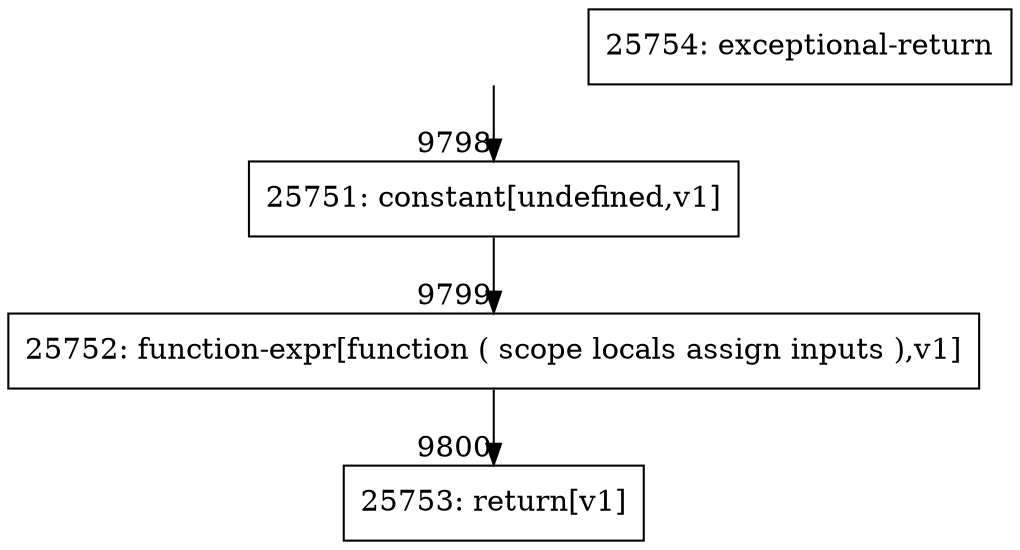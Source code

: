 digraph {
rankdir="TD"
BB_entry721[shape=none,label=""];
BB_entry721 -> BB9798 [tailport=s, headport=n, headlabel="    9798"]
BB9798 [shape=record label="{25751: constant[undefined,v1]}" ] 
BB9798 -> BB9799 [tailport=s, headport=n, headlabel="      9799"]
BB9799 [shape=record label="{25752: function-expr[function ( scope locals assign inputs ),v1]}" ] 
BB9799 -> BB9800 [tailport=s, headport=n, headlabel="      9800"]
BB9800 [shape=record label="{25753: return[v1]}" ] 
BB9801 [shape=record label="{25754: exceptional-return}" ] 
//#$~ 13774
}
